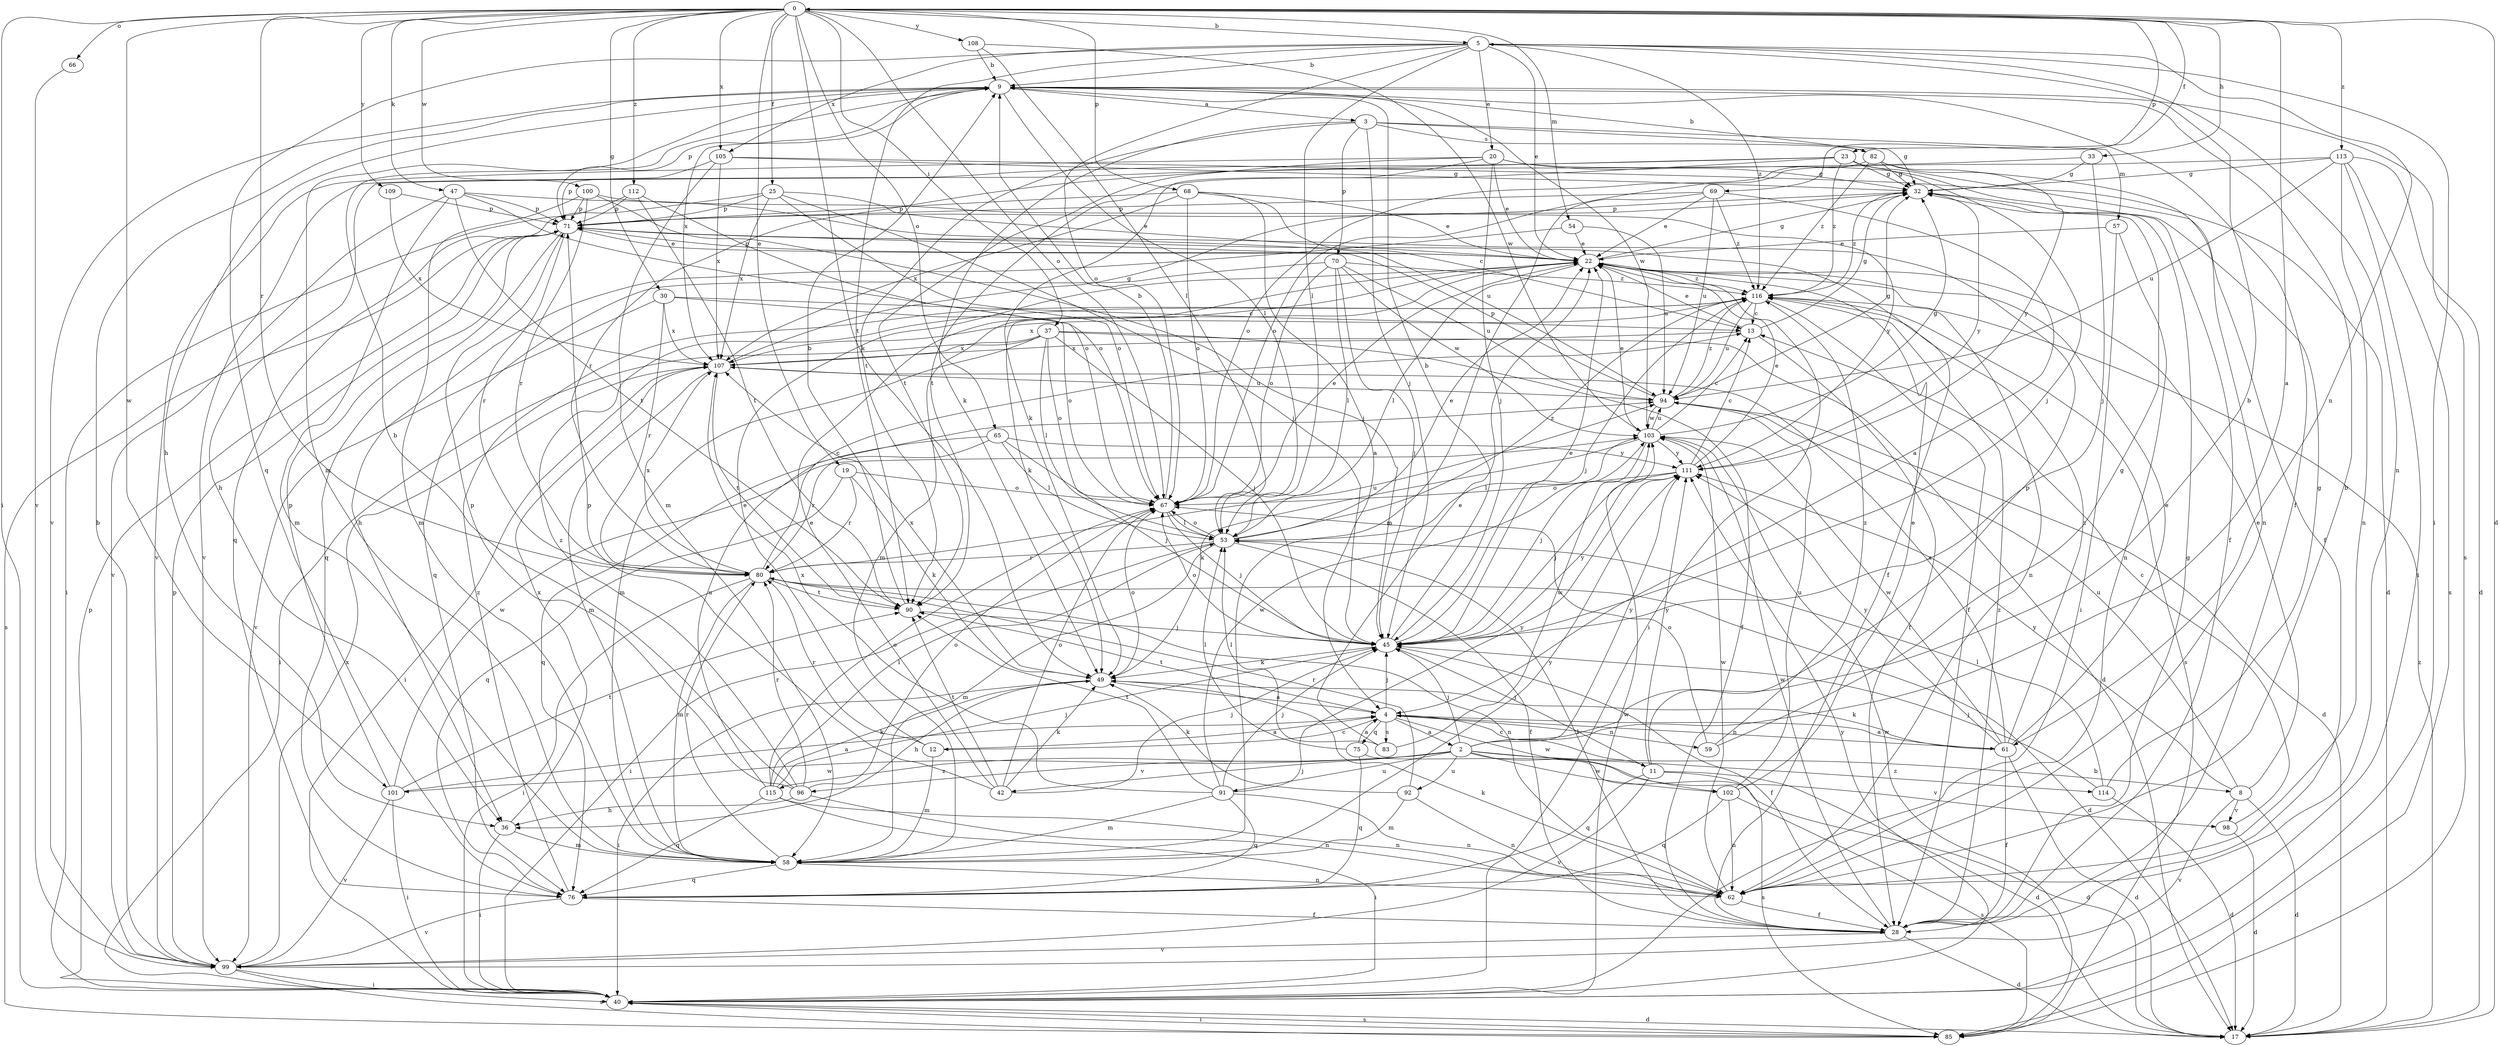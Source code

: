 strict digraph  {
0;
2;
3;
4;
5;
8;
9;
11;
12;
13;
17;
19;
20;
22;
23;
25;
28;
30;
32;
33;
36;
37;
40;
42;
45;
47;
49;
53;
54;
57;
58;
59;
61;
62;
65;
66;
67;
68;
69;
70;
71;
75;
76;
80;
82;
83;
85;
90;
91;
92;
94;
96;
98;
99;
100;
101;
102;
103;
105;
107;
108;
109;
111;
112;
113;
114;
115;
116;
0 -> 5  [label=b];
0 -> 17  [label=d];
0 -> 19  [label=e];
0 -> 23  [label=f];
0 -> 25  [label=f];
0 -> 30  [label=g];
0 -> 33  [label=h];
0 -> 37  [label=i];
0 -> 40  [label=i];
0 -> 47  [label=k];
0 -> 49  [label=k];
0 -> 54  [label=m];
0 -> 65  [label=o];
0 -> 66  [label=o];
0 -> 67  [label=o];
0 -> 68  [label=p];
0 -> 69  [label=p];
0 -> 80  [label=r];
0 -> 100  [label=w];
0 -> 101  [label=w];
0 -> 105  [label=x];
0 -> 108  [label=y];
0 -> 109  [label=y];
0 -> 112  [label=z];
0 -> 113  [label=z];
2 -> 0  [label=a];
2 -> 5  [label=b];
2 -> 8  [label=b];
2 -> 42  [label=j];
2 -> 45  [label=j];
2 -> 91  [label=u];
2 -> 92  [label=u];
2 -> 96  [label=v];
2 -> 98  [label=v];
2 -> 101  [label=w];
2 -> 102  [label=w];
2 -> 111  [label=y];
2 -> 114  [label=z];
2 -> 115  [label=z];
3 -> 32  [label=g];
3 -> 45  [label=j];
3 -> 49  [label=k];
3 -> 57  [label=m];
3 -> 70  [label=p];
3 -> 82  [label=s];
3 -> 90  [label=t];
4 -> 2  [label=a];
4 -> 11  [label=c];
4 -> 12  [label=c];
4 -> 45  [label=j];
4 -> 59  [label=n];
4 -> 61  [label=n];
4 -> 75  [label=q];
4 -> 83  [label=s];
4 -> 90  [label=t];
4 -> 102  [label=w];
5 -> 9  [label=b];
5 -> 20  [label=e];
5 -> 22  [label=e];
5 -> 40  [label=i];
5 -> 53  [label=l];
5 -> 61  [label=n];
5 -> 62  [label=n];
5 -> 67  [label=o];
5 -> 76  [label=q];
5 -> 90  [label=t];
5 -> 105  [label=x];
5 -> 116  [label=z];
8 -> 17  [label=d];
8 -> 22  [label=e];
8 -> 94  [label=u];
8 -> 98  [label=v];
8 -> 99  [label=v];
8 -> 111  [label=y];
9 -> 3  [label=a];
9 -> 28  [label=f];
9 -> 36  [label=h];
9 -> 53  [label=l];
9 -> 58  [label=m];
9 -> 71  [label=p];
9 -> 85  [label=s];
9 -> 99  [label=v];
9 -> 103  [label=w];
9 -> 107  [label=x];
11 -> 17  [label=d];
11 -> 45  [label=j];
11 -> 71  [label=p];
11 -> 76  [label=q];
11 -> 85  [label=s];
11 -> 99  [label=v];
11 -> 111  [label=y];
12 -> 4  [label=a];
12 -> 22  [label=e];
12 -> 58  [label=m];
12 -> 80  [label=r];
13 -> 22  [label=e];
13 -> 28  [label=f];
13 -> 32  [label=g];
13 -> 107  [label=x];
17 -> 116  [label=z];
19 -> 49  [label=k];
19 -> 67  [label=o];
19 -> 76  [label=q];
19 -> 80  [label=r];
20 -> 22  [label=e];
20 -> 28  [label=f];
20 -> 32  [label=g];
20 -> 45  [label=j];
20 -> 49  [label=k];
20 -> 90  [label=t];
20 -> 99  [label=v];
22 -> 32  [label=g];
22 -> 40  [label=i];
22 -> 49  [label=k];
22 -> 53  [label=l];
22 -> 58  [label=m];
22 -> 62  [label=n];
22 -> 71  [label=p];
22 -> 116  [label=z];
23 -> 28  [label=f];
23 -> 32  [label=g];
23 -> 45  [label=j];
23 -> 80  [label=r];
23 -> 90  [label=t];
23 -> 99  [label=v];
23 -> 116  [label=z];
25 -> 22  [label=e];
25 -> 45  [label=j];
25 -> 67  [label=o];
25 -> 71  [label=p];
25 -> 76  [label=q];
25 -> 107  [label=x];
28 -> 17  [label=d];
28 -> 32  [label=g];
28 -> 53  [label=l];
28 -> 99  [label=v];
28 -> 103  [label=w];
28 -> 116  [label=z];
30 -> 13  [label=c];
30 -> 67  [label=o];
30 -> 80  [label=r];
30 -> 99  [label=v];
30 -> 107  [label=x];
32 -> 71  [label=p];
32 -> 111  [label=y];
32 -> 116  [label=z];
33 -> 32  [label=g];
33 -> 36  [label=h];
33 -> 45  [label=j];
36 -> 40  [label=i];
36 -> 58  [label=m];
36 -> 107  [label=x];
37 -> 17  [label=d];
37 -> 28  [label=f];
37 -> 40  [label=i];
37 -> 45  [label=j];
37 -> 53  [label=l];
37 -> 58  [label=m];
37 -> 67  [label=o];
37 -> 107  [label=x];
40 -> 17  [label=d];
40 -> 71  [label=p];
40 -> 85  [label=s];
40 -> 103  [label=w];
40 -> 111  [label=y];
42 -> 22  [label=e];
42 -> 45  [label=j];
42 -> 49  [label=k];
42 -> 67  [label=o];
42 -> 71  [label=p];
42 -> 90  [label=t];
45 -> 9  [label=b];
45 -> 22  [label=e];
45 -> 28  [label=f];
45 -> 49  [label=k];
45 -> 67  [label=o];
45 -> 111  [label=y];
47 -> 58  [label=m];
47 -> 67  [label=o];
47 -> 71  [label=p];
47 -> 90  [label=t];
47 -> 94  [label=u];
47 -> 99  [label=v];
49 -> 4  [label=a];
49 -> 36  [label=h];
49 -> 40  [label=i];
49 -> 67  [label=o];
49 -> 107  [label=x];
53 -> 22  [label=e];
53 -> 28  [label=f];
53 -> 40  [label=i];
53 -> 58  [label=m];
53 -> 67  [label=o];
53 -> 80  [label=r];
53 -> 116  [label=z];
54 -> 22  [label=e];
54 -> 36  [label=h];
54 -> 94  [label=u];
57 -> 22  [label=e];
57 -> 40  [label=i];
57 -> 62  [label=n];
58 -> 62  [label=n];
58 -> 76  [label=q];
58 -> 80  [label=r];
58 -> 111  [label=y];
59 -> 32  [label=g];
59 -> 67  [label=o];
59 -> 116  [label=z];
61 -> 4  [label=a];
61 -> 17  [label=d];
61 -> 22  [label=e];
61 -> 28  [label=f];
61 -> 49  [label=k];
61 -> 103  [label=w];
61 -> 107  [label=x];
61 -> 111  [label=y];
61 -> 116  [label=z];
62 -> 9  [label=b];
62 -> 28  [label=f];
62 -> 49  [label=k];
62 -> 103  [label=w];
65 -> 45  [label=j];
65 -> 53  [label=l];
65 -> 76  [label=q];
65 -> 80  [label=r];
65 -> 111  [label=y];
66 -> 99  [label=v];
67 -> 9  [label=b];
67 -> 22  [label=e];
67 -> 45  [label=j];
67 -> 53  [label=l];
68 -> 4  [label=a];
68 -> 13  [label=c];
68 -> 22  [label=e];
68 -> 67  [label=o];
68 -> 71  [label=p];
68 -> 107  [label=x];
69 -> 4  [label=a];
69 -> 22  [label=e];
69 -> 58  [label=m];
69 -> 71  [label=p];
69 -> 94  [label=u];
69 -> 116  [label=z];
70 -> 45  [label=j];
70 -> 53  [label=l];
70 -> 67  [label=o];
70 -> 76  [label=q];
70 -> 94  [label=u];
70 -> 103  [label=w];
70 -> 116  [label=z];
71 -> 22  [label=e];
71 -> 28  [label=f];
71 -> 76  [label=q];
71 -> 80  [label=r];
71 -> 85  [label=s];
75 -> 4  [label=a];
75 -> 17  [label=d];
75 -> 53  [label=l];
75 -> 76  [label=q];
76 -> 28  [label=f];
76 -> 99  [label=v];
76 -> 116  [label=z];
80 -> 13  [label=c];
80 -> 17  [label=d];
80 -> 40  [label=i];
80 -> 58  [label=m];
80 -> 62  [label=n];
80 -> 90  [label=t];
80 -> 94  [label=u];
80 -> 107  [label=x];
82 -> 9  [label=b];
82 -> 32  [label=g];
82 -> 62  [label=n];
82 -> 67  [label=o];
82 -> 111  [label=y];
82 -> 116  [label=z];
83 -> 22  [label=e];
83 -> 53  [label=l];
83 -> 103  [label=w];
85 -> 40  [label=i];
85 -> 103  [label=w];
90 -> 9  [label=b];
90 -> 45  [label=j];
91 -> 45  [label=j];
91 -> 58  [label=m];
91 -> 62  [label=n];
91 -> 76  [label=q];
91 -> 90  [label=t];
91 -> 103  [label=w];
91 -> 107  [label=x];
91 -> 111  [label=y];
92 -> 49  [label=k];
92 -> 58  [label=m];
92 -> 62  [label=n];
92 -> 80  [label=r];
94 -> 17  [label=d];
94 -> 32  [label=g];
94 -> 71  [label=p];
94 -> 103  [label=w];
94 -> 116  [label=z];
96 -> 9  [label=b];
96 -> 36  [label=h];
96 -> 62  [label=n];
96 -> 67  [label=o];
96 -> 71  [label=p];
96 -> 80  [label=r];
96 -> 116  [label=z];
98 -> 13  [label=c];
98 -> 17  [label=d];
99 -> 9  [label=b];
99 -> 40  [label=i];
99 -> 71  [label=p];
99 -> 85  [label=s];
99 -> 107  [label=x];
100 -> 45  [label=j];
100 -> 58  [label=m];
100 -> 71  [label=p];
100 -> 80  [label=r];
100 -> 111  [label=y];
101 -> 4  [label=a];
101 -> 40  [label=i];
101 -> 71  [label=p];
101 -> 90  [label=t];
101 -> 99  [label=v];
101 -> 103  [label=w];
102 -> 22  [label=e];
102 -> 62  [label=n];
102 -> 76  [label=q];
102 -> 85  [label=s];
102 -> 94  [label=u];
103 -> 13  [label=c];
103 -> 22  [label=e];
103 -> 32  [label=g];
103 -> 45  [label=j];
103 -> 49  [label=k];
103 -> 53  [label=l];
103 -> 94  [label=u];
103 -> 111  [label=y];
105 -> 17  [label=d];
105 -> 32  [label=g];
105 -> 58  [label=m];
105 -> 71  [label=p];
105 -> 107  [label=x];
107 -> 32  [label=g];
107 -> 40  [label=i];
107 -> 58  [label=m];
107 -> 90  [label=t];
107 -> 94  [label=u];
108 -> 9  [label=b];
108 -> 53  [label=l];
108 -> 103  [label=w];
109 -> 71  [label=p];
109 -> 107  [label=x];
111 -> 13  [label=c];
111 -> 22  [label=e];
111 -> 45  [label=j];
111 -> 67  [label=o];
112 -> 40  [label=i];
112 -> 67  [label=o];
112 -> 71  [label=p];
112 -> 90  [label=t];
113 -> 17  [label=d];
113 -> 32  [label=g];
113 -> 40  [label=i];
113 -> 62  [label=n];
113 -> 67  [label=o];
113 -> 85  [label=s];
113 -> 94  [label=u];
114 -> 17  [label=d];
114 -> 32  [label=g];
114 -> 45  [label=j];
114 -> 53  [label=l];
115 -> 40  [label=i];
115 -> 45  [label=j];
115 -> 49  [label=k];
115 -> 53  [label=l];
115 -> 62  [label=n];
115 -> 67  [label=o];
115 -> 76  [label=q];
115 -> 94  [label=u];
116 -> 13  [label=c];
116 -> 28  [label=f];
116 -> 45  [label=j];
116 -> 85  [label=s];
116 -> 94  [label=u];
116 -> 107  [label=x];
}
